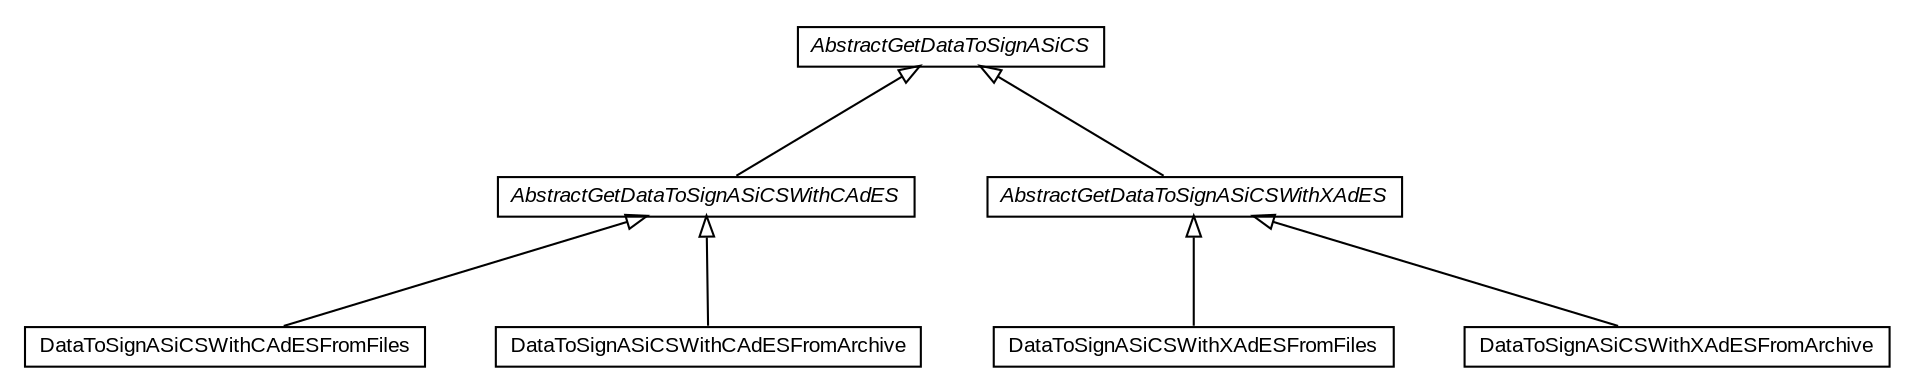 #!/usr/local/bin/dot
#
# Class diagram 
# Generated by UMLGraph version R5_6-24-gf6e263 (http://www.umlgraph.org/)
#

digraph G {
	edge [fontname="arial",fontsize=10,labelfontname="arial",labelfontsize=10];
	node [fontname="arial",fontsize=10,shape=plaintext];
	nodesep=0.25;
	ranksep=0.5;
	// eu.europa.esig.dss.asic.signature.asics.DataToSignASiCSWithCAdESFromFiles
	c94340 [label=<<table title="eu.europa.esig.dss.asic.signature.asics.DataToSignASiCSWithCAdESFromFiles" border="0" cellborder="1" cellspacing="0" cellpadding="2" port="p" href="./DataToSignASiCSWithCAdESFromFiles.html">
		<tr><td><table border="0" cellspacing="0" cellpadding="1">
<tr><td align="center" balign="center"> DataToSignASiCSWithCAdESFromFiles </td></tr>
		</table></td></tr>
		</table>>, URL="./DataToSignASiCSWithCAdESFromFiles.html", fontname="arial", fontcolor="black", fontsize=10.0];
	// eu.europa.esig.dss.asic.signature.asics.DataToSignASiCSWithCAdESFromArchive
	c94341 [label=<<table title="eu.europa.esig.dss.asic.signature.asics.DataToSignASiCSWithCAdESFromArchive" border="0" cellborder="1" cellspacing="0" cellpadding="2" port="p" href="./DataToSignASiCSWithCAdESFromArchive.html">
		<tr><td><table border="0" cellspacing="0" cellpadding="1">
<tr><td align="center" balign="center"> DataToSignASiCSWithCAdESFromArchive </td></tr>
		</table></td></tr>
		</table>>, URL="./DataToSignASiCSWithCAdESFromArchive.html", fontname="arial", fontcolor="black", fontsize=10.0];
	// eu.europa.esig.dss.asic.signature.asics.AbstractGetDataToSignASiCSWithCAdES
	c94342 [label=<<table title="eu.europa.esig.dss.asic.signature.asics.AbstractGetDataToSignASiCSWithCAdES" border="0" cellborder="1" cellspacing="0" cellpadding="2" port="p" href="./AbstractGetDataToSignASiCSWithCAdES.html">
		<tr><td><table border="0" cellspacing="0" cellpadding="1">
<tr><td align="center" balign="center"><font face="arial italic"> AbstractGetDataToSignASiCSWithCAdES </font></td></tr>
		</table></td></tr>
		</table>>, URL="./AbstractGetDataToSignASiCSWithCAdES.html", fontname="arial", fontcolor="black", fontsize=10.0];
	// eu.europa.esig.dss.asic.signature.asics.DataToSignASiCSWithXAdESFromFiles
	c94343 [label=<<table title="eu.europa.esig.dss.asic.signature.asics.DataToSignASiCSWithXAdESFromFiles" border="0" cellborder="1" cellspacing="0" cellpadding="2" port="p" href="./DataToSignASiCSWithXAdESFromFiles.html">
		<tr><td><table border="0" cellspacing="0" cellpadding="1">
<tr><td align="center" balign="center"> DataToSignASiCSWithXAdESFromFiles </td></tr>
		</table></td></tr>
		</table>>, URL="./DataToSignASiCSWithXAdESFromFiles.html", fontname="arial", fontcolor="black", fontsize=10.0];
	// eu.europa.esig.dss.asic.signature.asics.DataToSignASiCSWithXAdESFromArchive
	c94344 [label=<<table title="eu.europa.esig.dss.asic.signature.asics.DataToSignASiCSWithXAdESFromArchive" border="0" cellborder="1" cellspacing="0" cellpadding="2" port="p" href="./DataToSignASiCSWithXAdESFromArchive.html">
		<tr><td><table border="0" cellspacing="0" cellpadding="1">
<tr><td align="center" balign="center"> DataToSignASiCSWithXAdESFromArchive </td></tr>
		</table></td></tr>
		</table>>, URL="./DataToSignASiCSWithXAdESFromArchive.html", fontname="arial", fontcolor="black", fontsize=10.0];
	// eu.europa.esig.dss.asic.signature.asics.AbstractGetDataToSignASiCSWithXAdES
	c94345 [label=<<table title="eu.europa.esig.dss.asic.signature.asics.AbstractGetDataToSignASiCSWithXAdES" border="0" cellborder="1" cellspacing="0" cellpadding="2" port="p" href="./AbstractGetDataToSignASiCSWithXAdES.html">
		<tr><td><table border="0" cellspacing="0" cellpadding="1">
<tr><td align="center" balign="center"><font face="arial italic"> AbstractGetDataToSignASiCSWithXAdES </font></td></tr>
		</table></td></tr>
		</table>>, URL="./AbstractGetDataToSignASiCSWithXAdES.html", fontname="arial", fontcolor="black", fontsize=10.0];
	// eu.europa.esig.dss.asic.signature.asics.AbstractGetDataToSignASiCS
	c94346 [label=<<table title="eu.europa.esig.dss.asic.signature.asics.AbstractGetDataToSignASiCS" border="0" cellborder="1" cellspacing="0" cellpadding="2" port="p" href="./AbstractGetDataToSignASiCS.html">
		<tr><td><table border="0" cellspacing="0" cellpadding="1">
<tr><td align="center" balign="center"><font face="arial italic"> AbstractGetDataToSignASiCS </font></td></tr>
		</table></td></tr>
		</table>>, URL="./AbstractGetDataToSignASiCS.html", fontname="arial", fontcolor="black", fontsize=10.0];
	//eu.europa.esig.dss.asic.signature.asics.DataToSignASiCSWithCAdESFromFiles extends eu.europa.esig.dss.asic.signature.asics.AbstractGetDataToSignASiCSWithCAdES
	c94342:p -> c94340:p [dir=back,arrowtail=empty];
	//eu.europa.esig.dss.asic.signature.asics.DataToSignASiCSWithCAdESFromArchive extends eu.europa.esig.dss.asic.signature.asics.AbstractGetDataToSignASiCSWithCAdES
	c94342:p -> c94341:p [dir=back,arrowtail=empty];
	//eu.europa.esig.dss.asic.signature.asics.AbstractGetDataToSignASiCSWithCAdES extends eu.europa.esig.dss.asic.signature.asics.AbstractGetDataToSignASiCS
	c94346:p -> c94342:p [dir=back,arrowtail=empty];
	//eu.europa.esig.dss.asic.signature.asics.DataToSignASiCSWithXAdESFromFiles extends eu.europa.esig.dss.asic.signature.asics.AbstractGetDataToSignASiCSWithXAdES
	c94345:p -> c94343:p [dir=back,arrowtail=empty];
	//eu.europa.esig.dss.asic.signature.asics.DataToSignASiCSWithXAdESFromArchive extends eu.europa.esig.dss.asic.signature.asics.AbstractGetDataToSignASiCSWithXAdES
	c94345:p -> c94344:p [dir=back,arrowtail=empty];
	//eu.europa.esig.dss.asic.signature.asics.AbstractGetDataToSignASiCSWithXAdES extends eu.europa.esig.dss.asic.signature.asics.AbstractGetDataToSignASiCS
	c94346:p -> c94345:p [dir=back,arrowtail=empty];
}

